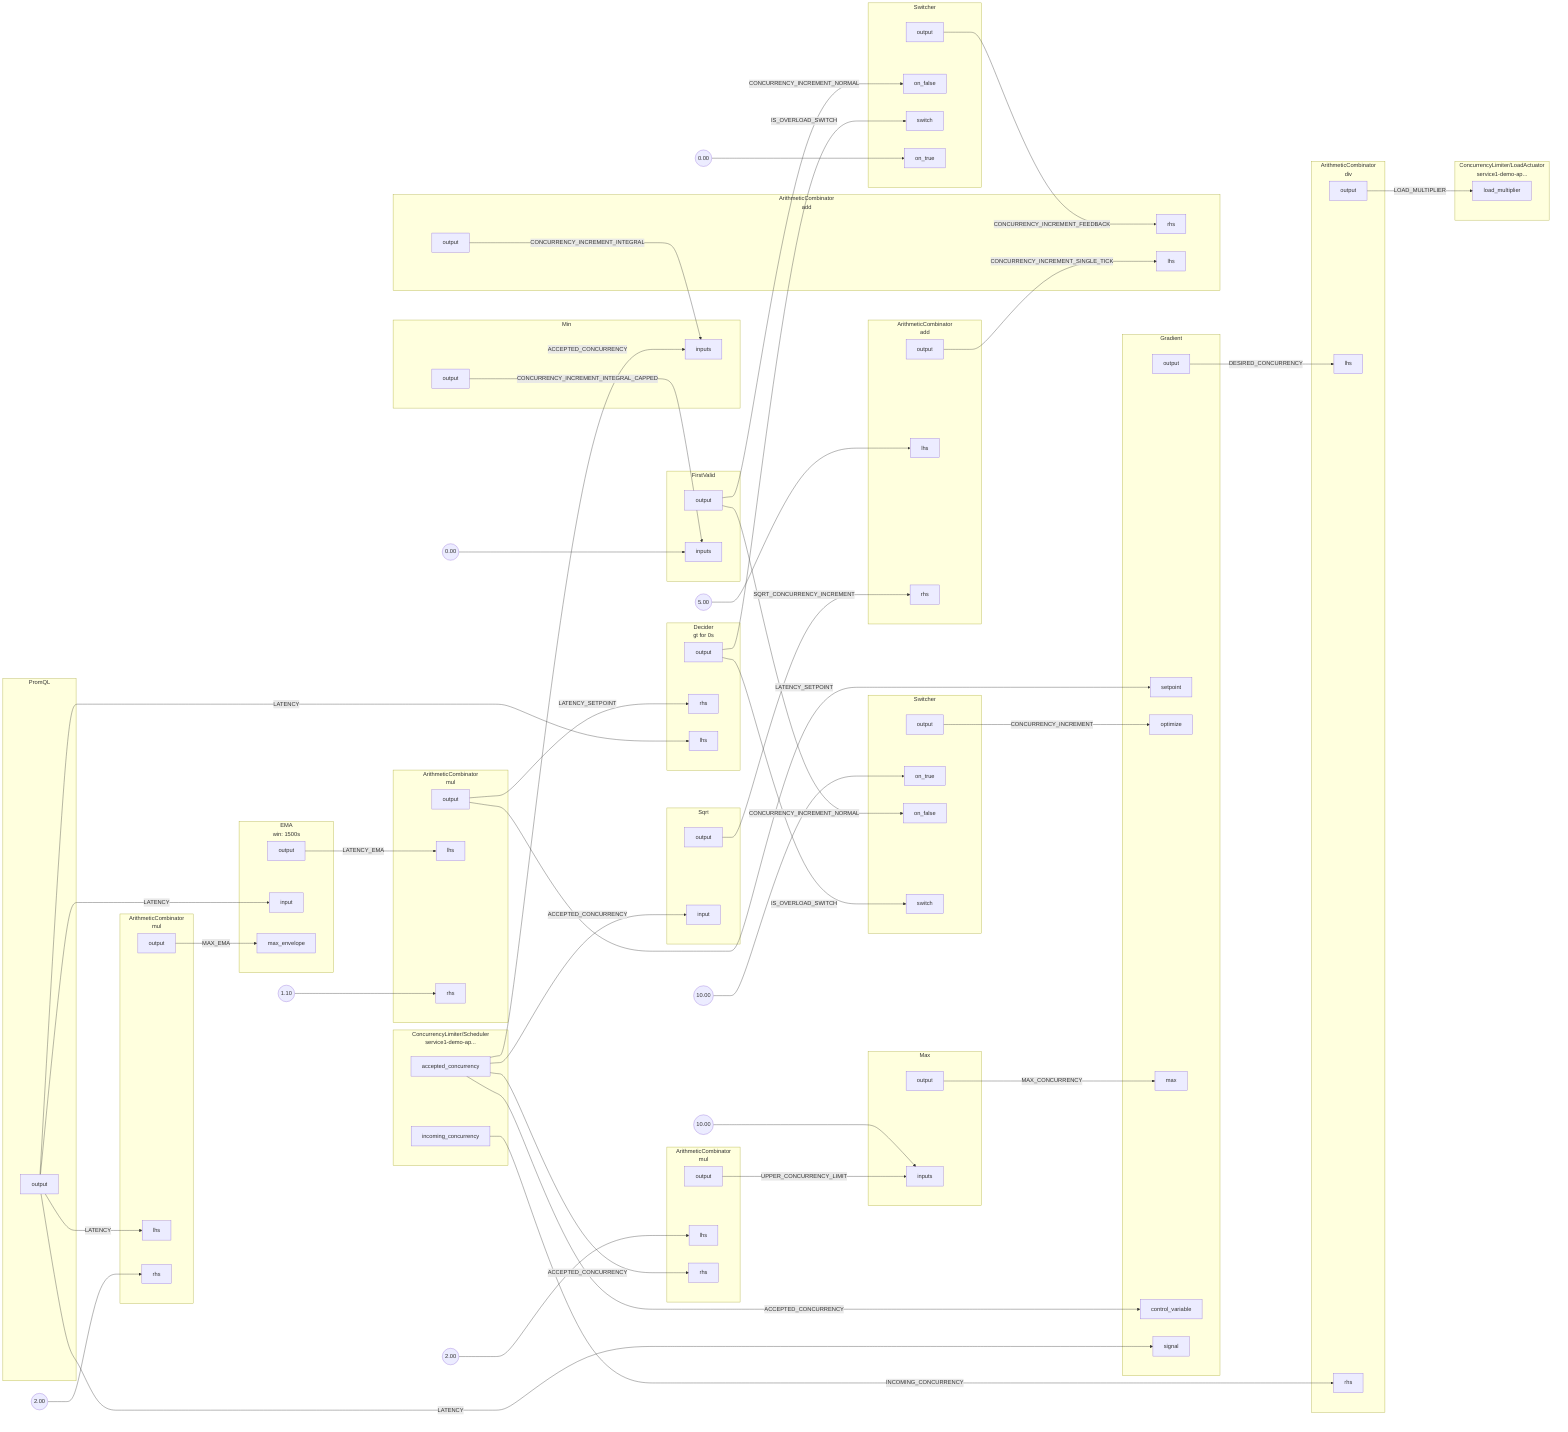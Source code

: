 flowchart LR
subgraph 0[<center>ArithmeticCombinator<br/>mul</center>]
subgraph 0_inports[ ]
style 0_inports fill:none,stroke:none
0lhs[lhs]
0rhs[rhs]
end
subgraph 0_outports[ ]
style 0_outports fill:none,stroke:none
0output[output]
end
end
FakeConstant0((2.00))
FakeConstant0 --> 0rhs
subgraph 1[<center>ArithmeticCombinator<br/>mul</center>]
subgraph 1_inports[ ]
style 1_inports fill:none,stroke:none
1lhs[lhs]
1rhs[rhs]
end
subgraph 1_outports[ ]
style 1_outports fill:none,stroke:none
1output[output]
end
end
FakeConstant1((1.10))
FakeConstant1 --> 1rhs
subgraph 2[<center>ArithmeticCombinator<br/>div</center>]
subgraph 2_inports[ ]
style 2_inports fill:none,stroke:none
2lhs[lhs]
2rhs[rhs]
end
subgraph 2_outports[ ]
style 2_outports fill:none,stroke:none
2output[output]
end
end
subgraph 3[<center>ArithmeticCombinator<br/>mul</center>]
subgraph 3_inports[ ]
style 3_inports fill:none,stroke:none
3lhs[lhs]
3rhs[rhs]
end
subgraph 3_outports[ ]
style 3_outports fill:none,stroke:none
3output[output]
end
end
FakeConstant2((2.00))
FakeConstant2 --> 3lhs
subgraph 4[<center>ArithmeticCombinator<br/>add</center>]
subgraph 4_inports[ ]
style 4_inports fill:none,stroke:none
4lhs[lhs]
4rhs[rhs]
end
subgraph 4_outports[ ]
style 4_outports fill:none,stroke:none
4output[output]
end
end
FakeConstant3((5.00))
FakeConstant3 --> 4lhs
subgraph 5[<center>ArithmeticCombinator<br/>add</center>]
subgraph 5_inports[ ]
style 5_inports fill:none,stroke:none
5rhs[rhs]
5lhs[lhs]
end
subgraph 5_outports[ ]
style 5_outports fill:none,stroke:none
5output[output]
end
end
subgraph 6[Min]
subgraph 6_inports[ ]
style 6_inports fill:none,stroke:none
6inputs[inputs]
6inputs[inputs]
end
subgraph 6_outports[ ]
style 6_outports fill:none,stroke:none
6output[output]
end
end
subgraph 7[FirstValid]
subgraph 7_inports[ ]
style 7_inports fill:none,stroke:none
7inputs[inputs]
7inputs[inputs]
end
subgraph 7_outports[ ]
style 7_outports fill:none,stroke:none
7output[output]
end
end
FakeConstant4((0.00))
FakeConstant4 --> 7inputs
subgraph 8[Max]
subgraph 8_inports[ ]
style 8_inports fill:none,stroke:none
8inputs[inputs]
8inputs[inputs]
end
subgraph 8_outports[ ]
style 8_outports fill:none,stroke:none
8output[output]
end
end
FakeConstant5((10.00))
FakeConstant5 --> 8inputs
subgraph 9[Sqrt]
subgraph 9_inports[ ]
style 9_inports fill:none,stroke:none
9input[input]
end
subgraph 9_outports[ ]
style 9_outports fill:none,stroke:none
9output[output]
end
end
subgraph 10[PromQL]
subgraph 10_outports[ ]
style 10_outports fill:none,stroke:none
10output[output]
end
end
subgraph 11[<center>EMA<br/>win: 1500s</center>]
subgraph 11_inports[ ]
style 11_inports fill:none,stroke:none
11input[input]
11max_envelope[max_envelope]
end
subgraph 11_outports[ ]
style 11_outports fill:none,stroke:none
11output[output]
end
end
subgraph 12[Gradient]
subgraph 12_inports[ ]
style 12_inports fill:none,stroke:none
12setpoint[setpoint]
12optimize[optimize]
12max[max]
12control_variable[control_variable]
12signal[signal]
end
subgraph 12_outports[ ]
style 12_outports fill:none,stroke:none
12output[output]
end
end
subgraph 13.Scheduler[<center>ConcurrencyLimiter/Scheduler<br/>service1-demo-ap...</center>]
subgraph 13.Scheduler_outports[ ]
style 13.Scheduler_outports fill:none,stroke:none
13.Schedulerincoming_concurrency[incoming_concurrency]
13.Scheduleraccepted_concurrency[accepted_concurrency]
end
end
subgraph 13.LoadActuator[<center>ConcurrencyLimiter/LoadActuator<br/>service1-demo-ap...</center>]
subgraph 13.LoadActuator_inports[ ]
style 13.LoadActuator_inports fill:none,stroke:none
13.LoadActuatorload_multiplier[load_multiplier]
end
end
subgraph 16[Switcher]
subgraph 16_inports[ ]
style 16_inports fill:none,stroke:none
16on_false[on_false]
16switch[switch]
16on_true[on_true]
end
subgraph 16_outports[ ]
style 16_outports fill:none,stroke:none
16output[output]
end
end
FakeConstant6((0.00))
FakeConstant6 --> 16on_true
subgraph 15[Switcher]
subgraph 15_inports[ ]
style 15_inports fill:none,stroke:none
15on_true[on_true]
15on_false[on_false]
15switch[switch]
end
subgraph 15_outports[ ]
style 15_outports fill:none,stroke:none
15output[output]
end
end
FakeConstant7((10.00))
FakeConstant7 --> 15on_true
subgraph 14[<center>Decider<br/>gt for 0s</center>]
subgraph 14_inports[ ]
style 14_inports fill:none,stroke:none
14rhs[rhs]
14lhs[lhs]
end
subgraph 14_outports[ ]
style 14_outports fill:none,stroke:none
14output[output]
end
end
6output --> |CONCURRENCY_INCREMENT_INTEGRAL_CAPPED| 7inputs
10output --> |LATENCY| 0lhs
10output --> |LATENCY| 11input
10output --> |LATENCY| 12signal
10output --> |LATENCY| 14lhs
14output --> |IS_OVERLOAD_SWITCH| 15switch
14output --> |IS_OVERLOAD_SWITCH| 16switch
13.Scheduleraccepted_concurrency --> |ACCEPTED_CONCURRENCY| 3rhs
13.Scheduleraccepted_concurrency --> |ACCEPTED_CONCURRENCY| 6inputs
13.Scheduleraccepted_concurrency --> |ACCEPTED_CONCURRENCY| 9input
13.Scheduleraccepted_concurrency --> |ACCEPTED_CONCURRENCY| 12control_variable
1output --> |LATENCY_SETPOINT| 12setpoint
1output --> |LATENCY_SETPOINT| 14rhs
3output --> |UPPER_CONCURRENCY_LIMIT| 8inputs
5output --> |CONCURRENCY_INCREMENT_INTEGRAL| 6inputs
8output --> |MAX_CONCURRENCY| 12max
13.Schedulerincoming_concurrency --> |INCOMING_CONCURRENCY| 2rhs
15output --> |CONCURRENCY_INCREMENT| 12optimize
16output --> |CONCURRENCY_INCREMENT_FEEDBACK| 5rhs
0output --> |MAX_EMA| 11max_envelope
4output --> |CONCURRENCY_INCREMENT_SINGLE_TICK| 5lhs
7output --> |CONCURRENCY_INCREMENT_NORMAL| 15on_false
7output --> |CONCURRENCY_INCREMENT_NORMAL| 16on_false
11output --> |LATENCY_EMA| 1lhs
12output --> |DESIRED_CONCURRENCY| 2lhs
2output --> |LOAD_MULTIPLIER| 13.LoadActuatorload_multiplier
9output --> |SQRT_CONCURRENCY_INCREMENT| 4rhs